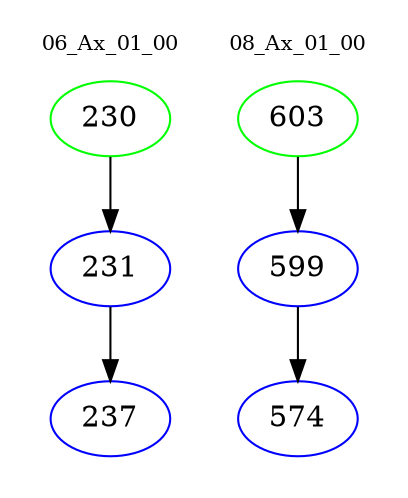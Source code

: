 digraph{
subgraph cluster_0 {
color = white
label = "06_Ax_01_00";
fontsize=10;
T0_230 [label="230", color="green"]
T0_230 -> T0_231 [color="black"]
T0_231 [label="231", color="blue"]
T0_231 -> T0_237 [color="black"]
T0_237 [label="237", color="blue"]
}
subgraph cluster_1 {
color = white
label = "08_Ax_01_00";
fontsize=10;
T1_603 [label="603", color="green"]
T1_603 -> T1_599 [color="black"]
T1_599 [label="599", color="blue"]
T1_599 -> T1_574 [color="black"]
T1_574 [label="574", color="blue"]
}
}
